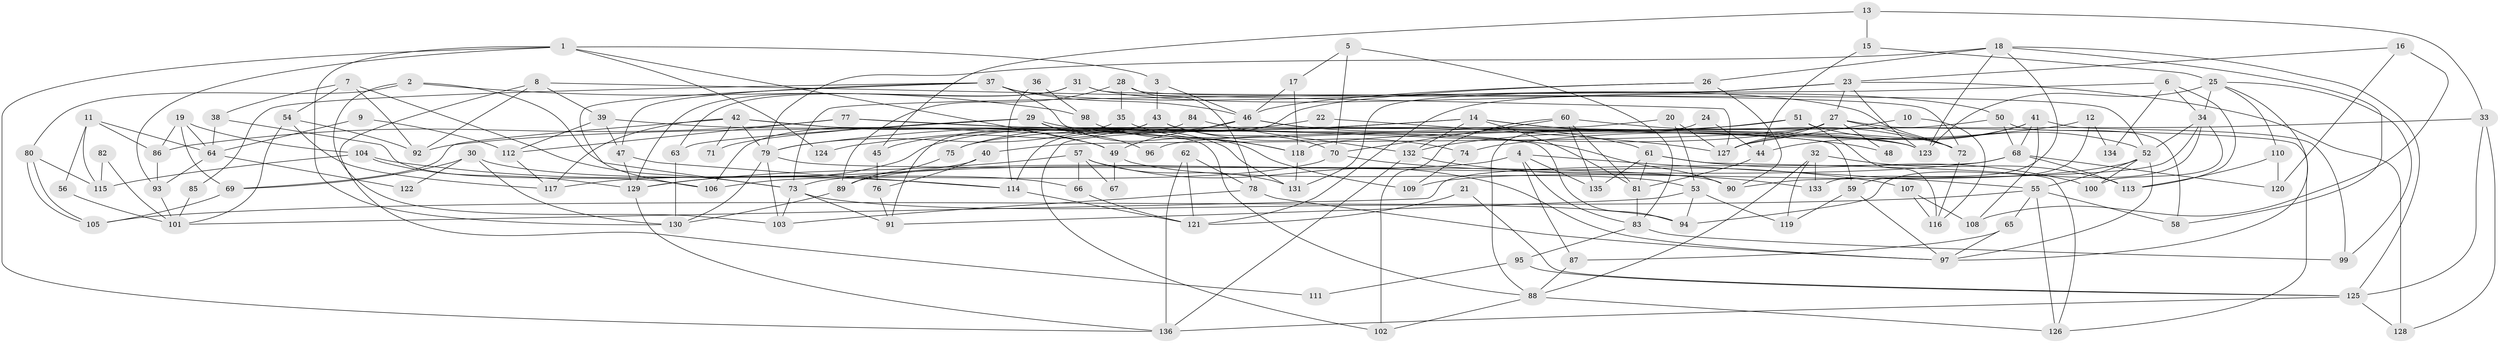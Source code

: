 // Generated by graph-tools (version 1.1) at 2025/51/03/09/25 04:51:07]
// undirected, 136 vertices, 272 edges
graph export_dot {
graph [start="1"]
  node [color=gray90,style=filled];
  1;
  2;
  3;
  4;
  5;
  6;
  7;
  8;
  9;
  10;
  11;
  12;
  13;
  14;
  15;
  16;
  17;
  18;
  19;
  20;
  21;
  22;
  23;
  24;
  25;
  26;
  27;
  28;
  29;
  30;
  31;
  32;
  33;
  34;
  35;
  36;
  37;
  38;
  39;
  40;
  41;
  42;
  43;
  44;
  45;
  46;
  47;
  48;
  49;
  50;
  51;
  52;
  53;
  54;
  55;
  56;
  57;
  58;
  59;
  60;
  61;
  62;
  63;
  64;
  65;
  66;
  67;
  68;
  69;
  70;
  71;
  72;
  73;
  74;
  75;
  76;
  77;
  78;
  79;
  80;
  81;
  82;
  83;
  84;
  85;
  86;
  87;
  88;
  89;
  90;
  91;
  92;
  93;
  94;
  95;
  96;
  97;
  98;
  99;
  100;
  101;
  102;
  103;
  104;
  105;
  106;
  107;
  108;
  109;
  110;
  111;
  112;
  113;
  114;
  115;
  116;
  117;
  118;
  119;
  120;
  121;
  122;
  123;
  124;
  125;
  126;
  127;
  128;
  129;
  130;
  131;
  132;
  133;
  134;
  135;
  136;
  1 -- 3;
  1 -- 136;
  1 -- 49;
  1 -- 93;
  1 -- 124;
  1 -- 130;
  2 -- 73;
  2 -- 103;
  2 -- 80;
  2 -- 98;
  3 -- 46;
  3 -- 43;
  4 -- 83;
  4 -- 55;
  4 -- 87;
  4 -- 89;
  4 -- 135;
  5 -- 83;
  5 -- 17;
  5 -- 70;
  6 -- 73;
  6 -- 34;
  6 -- 113;
  6 -- 134;
  7 -- 38;
  7 -- 73;
  7 -- 54;
  7 -- 92;
  8 -- 92;
  8 -- 39;
  8 -- 111;
  8 -- 127;
  9 -- 64;
  9 -- 112;
  10 -- 127;
  10 -- 116;
  11 -- 64;
  11 -- 115;
  11 -- 56;
  11 -- 86;
  12 -- 74;
  12 -- 59;
  12 -- 134;
  13 -- 15;
  13 -- 33;
  13 -- 45;
  14 -- 132;
  14 -- 123;
  14 -- 48;
  14 -- 79;
  14 -- 81;
  14 -- 124;
  15 -- 44;
  15 -- 25;
  16 -- 108;
  16 -- 23;
  16 -- 120;
  17 -- 46;
  17 -- 118;
  18 -- 123;
  18 -- 133;
  18 -- 26;
  18 -- 58;
  18 -- 79;
  18 -- 125;
  19 -- 69;
  19 -- 104;
  19 -- 64;
  19 -- 86;
  20 -- 127;
  20 -- 53;
  20 -- 102;
  21 -- 121;
  21 -- 125;
  22 -- 75;
  22 -- 127;
  23 -- 123;
  23 -- 131;
  23 -- 27;
  23 -- 121;
  23 -- 128;
  24 -- 44;
  24 -- 88;
  25 -- 97;
  25 -- 34;
  25 -- 99;
  25 -- 110;
  25 -- 123;
  26 -- 46;
  26 -- 90;
  26 -- 114;
  27 -- 72;
  27 -- 40;
  27 -- 48;
  27 -- 75;
  27 -- 126;
  27 -- 127;
  28 -- 52;
  28 -- 89;
  28 -- 35;
  28 -- 78;
  29 -- 90;
  29 -- 63;
  29 -- 71;
  29 -- 96;
  29 -- 131;
  30 -- 130;
  30 -- 69;
  30 -- 66;
  30 -- 122;
  31 -- 129;
  31 -- 50;
  31 -- 63;
  31 -- 72;
  32 -- 119;
  32 -- 88;
  32 -- 113;
  32 -- 133;
  33 -- 118;
  33 -- 125;
  33 -- 128;
  34 -- 90;
  34 -- 52;
  34 -- 94;
  34 -- 100;
  35 -- 79;
  35 -- 118;
  36 -- 114;
  36 -- 98;
  37 -- 47;
  37 -- 72;
  37 -- 46;
  37 -- 85;
  37 -- 106;
  37 -- 109;
  38 -- 106;
  38 -- 64;
  39 -- 47;
  39 -- 123;
  39 -- 112;
  40 -- 76;
  40 -- 117;
  41 -- 68;
  41 -- 127;
  41 -- 44;
  41 -- 99;
  41 -- 108;
  42 -- 117;
  42 -- 79;
  42 -- 49;
  42 -- 69;
  42 -- 71;
  42 -- 88;
  43 -- 70;
  43 -- 106;
  43 -- 45;
  43 -- 74;
  44 -- 81;
  45 -- 76;
  46 -- 49;
  46 -- 59;
  46 -- 61;
  46 -- 129;
  47 -- 129;
  47 -- 114;
  49 -- 53;
  49 -- 67;
  50 -- 58;
  50 -- 68;
  50 -- 96;
  51 -- 92;
  51 -- 52;
  51 -- 116;
  51 -- 132;
  52 -- 100;
  52 -- 55;
  52 -- 97;
  52 -- 109;
  53 -- 94;
  53 -- 91;
  53 -- 119;
  54 -- 101;
  54 -- 92;
  54 -- 117;
  55 -- 126;
  55 -- 65;
  55 -- 58;
  55 -- 105;
  56 -- 101;
  57 -- 97;
  57 -- 129;
  57 -- 66;
  57 -- 67;
  57 -- 131;
  59 -- 97;
  59 -- 119;
  60 -- 102;
  60 -- 81;
  60 -- 70;
  60 -- 72;
  60 -- 135;
  61 -- 135;
  61 -- 81;
  61 -- 100;
  61 -- 126;
  62 -- 78;
  62 -- 121;
  62 -- 136;
  63 -- 130;
  64 -- 93;
  64 -- 122;
  65 -- 97;
  65 -- 87;
  66 -- 121;
  68 -- 120;
  68 -- 113;
  68 -- 73;
  68 -- 101;
  69 -- 105;
  70 -- 106;
  70 -- 107;
  72 -- 116;
  73 -- 94;
  73 -- 91;
  73 -- 103;
  74 -- 109;
  75 -- 89;
  76 -- 91;
  77 -- 86;
  77 -- 112;
  77 -- 94;
  77 -- 123;
  78 -- 103;
  78 -- 97;
  79 -- 90;
  79 -- 103;
  79 -- 130;
  80 -- 105;
  80 -- 105;
  80 -- 115;
  81 -- 83;
  82 -- 115;
  82 -- 101;
  83 -- 99;
  83 -- 95;
  84 -- 91;
  84 -- 132;
  85 -- 101;
  86 -- 93;
  87 -- 88;
  88 -- 126;
  88 -- 102;
  89 -- 130;
  93 -- 101;
  95 -- 125;
  95 -- 111;
  98 -- 118;
  104 -- 114;
  104 -- 129;
  104 -- 115;
  107 -- 116;
  107 -- 108;
  110 -- 113;
  110 -- 120;
  112 -- 117;
  114 -- 121;
  118 -- 131;
  125 -- 128;
  125 -- 136;
  129 -- 136;
  132 -- 136;
  132 -- 133;
}
